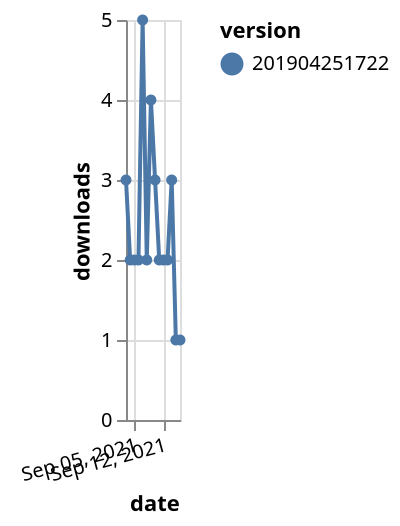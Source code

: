 {"$schema": "https://vega.github.io/schema/vega-lite/v5.json", "description": "A simple bar chart with embedded data.", "data": {"values": [{"date": "2021-09-03", "total": 2117, "delta": 3, "version": "201904251722"}, {"date": "2021-09-04", "total": 2119, "delta": 2, "version": "201904251722"}, {"date": "2021-09-05", "total": 2121, "delta": 2, "version": "201904251722"}, {"date": "2021-09-06", "total": 2123, "delta": 2, "version": "201904251722"}, {"date": "2021-09-07", "total": 2128, "delta": 5, "version": "201904251722"}, {"date": "2021-09-08", "total": 2130, "delta": 2, "version": "201904251722"}, {"date": "2021-09-09", "total": 2134, "delta": 4, "version": "201904251722"}, {"date": "2021-09-10", "total": 2137, "delta": 3, "version": "201904251722"}, {"date": "2021-09-11", "total": 2139, "delta": 2, "version": "201904251722"}, {"date": "2021-09-12", "total": 2141, "delta": 2, "version": "201904251722"}, {"date": "2021-09-13", "total": 2143, "delta": 2, "version": "201904251722"}, {"date": "2021-09-14", "total": 2146, "delta": 3, "version": "201904251722"}, {"date": "2021-09-15", "total": 2147, "delta": 1, "version": "201904251722"}, {"date": "2021-09-16", "total": 2148, "delta": 1, "version": "201904251722"}]}, "width": "container", "mark": {"type": "line", "point": {"filled": true}}, "encoding": {"x": {"field": "date", "type": "temporal", "timeUnit": "yearmonthdate", "title": "date", "axis": {"labelAngle": -15}}, "y": {"field": "delta", "type": "quantitative", "title": "downloads"}, "color": {"field": "version", "type": "nominal"}, "tooltip": {"field": "delta"}}}